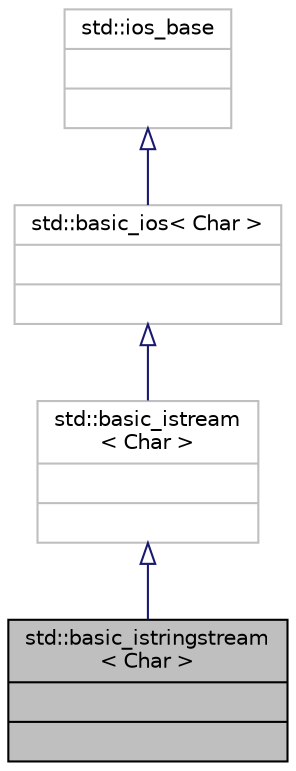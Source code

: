 digraph "std::basic_istringstream&lt; Char &gt;"
{
  edge [fontname="Helvetica",fontsize="10",labelfontname="Helvetica",labelfontsize="10"];
  node [fontname="Helvetica",fontsize="10",shape=record];
  Node199 [label="{std::basic_istringstream\l\< Char \>\n||}",height=0.2,width=0.4,color="black", fillcolor="grey75", style="filled", fontcolor="black"];
  Node200 -> Node199 [dir="back",color="midnightblue",fontsize="10",style="solid",arrowtail="onormal",fontname="Helvetica"];
  Node200 [label="{std::basic_istream\l\< Char \>\n||}",height=0.2,width=0.4,color="grey75", fillcolor="white", style="filled",tooltip="STL class "];
  Node201 -> Node200 [dir="back",color="midnightblue",fontsize="10",style="solid",arrowtail="onormal",fontname="Helvetica"];
  Node201 [label="{std::basic_ios\< Char \>\n||}",height=0.2,width=0.4,color="grey75", fillcolor="white", style="filled",tooltip="STL class "];
  Node202 -> Node201 [dir="back",color="midnightblue",fontsize="10",style="solid",arrowtail="onormal",fontname="Helvetica"];
  Node202 [label="{std::ios_base\n||}",height=0.2,width=0.4,color="grey75", fillcolor="white", style="filled",tooltip="STL class "];
}
